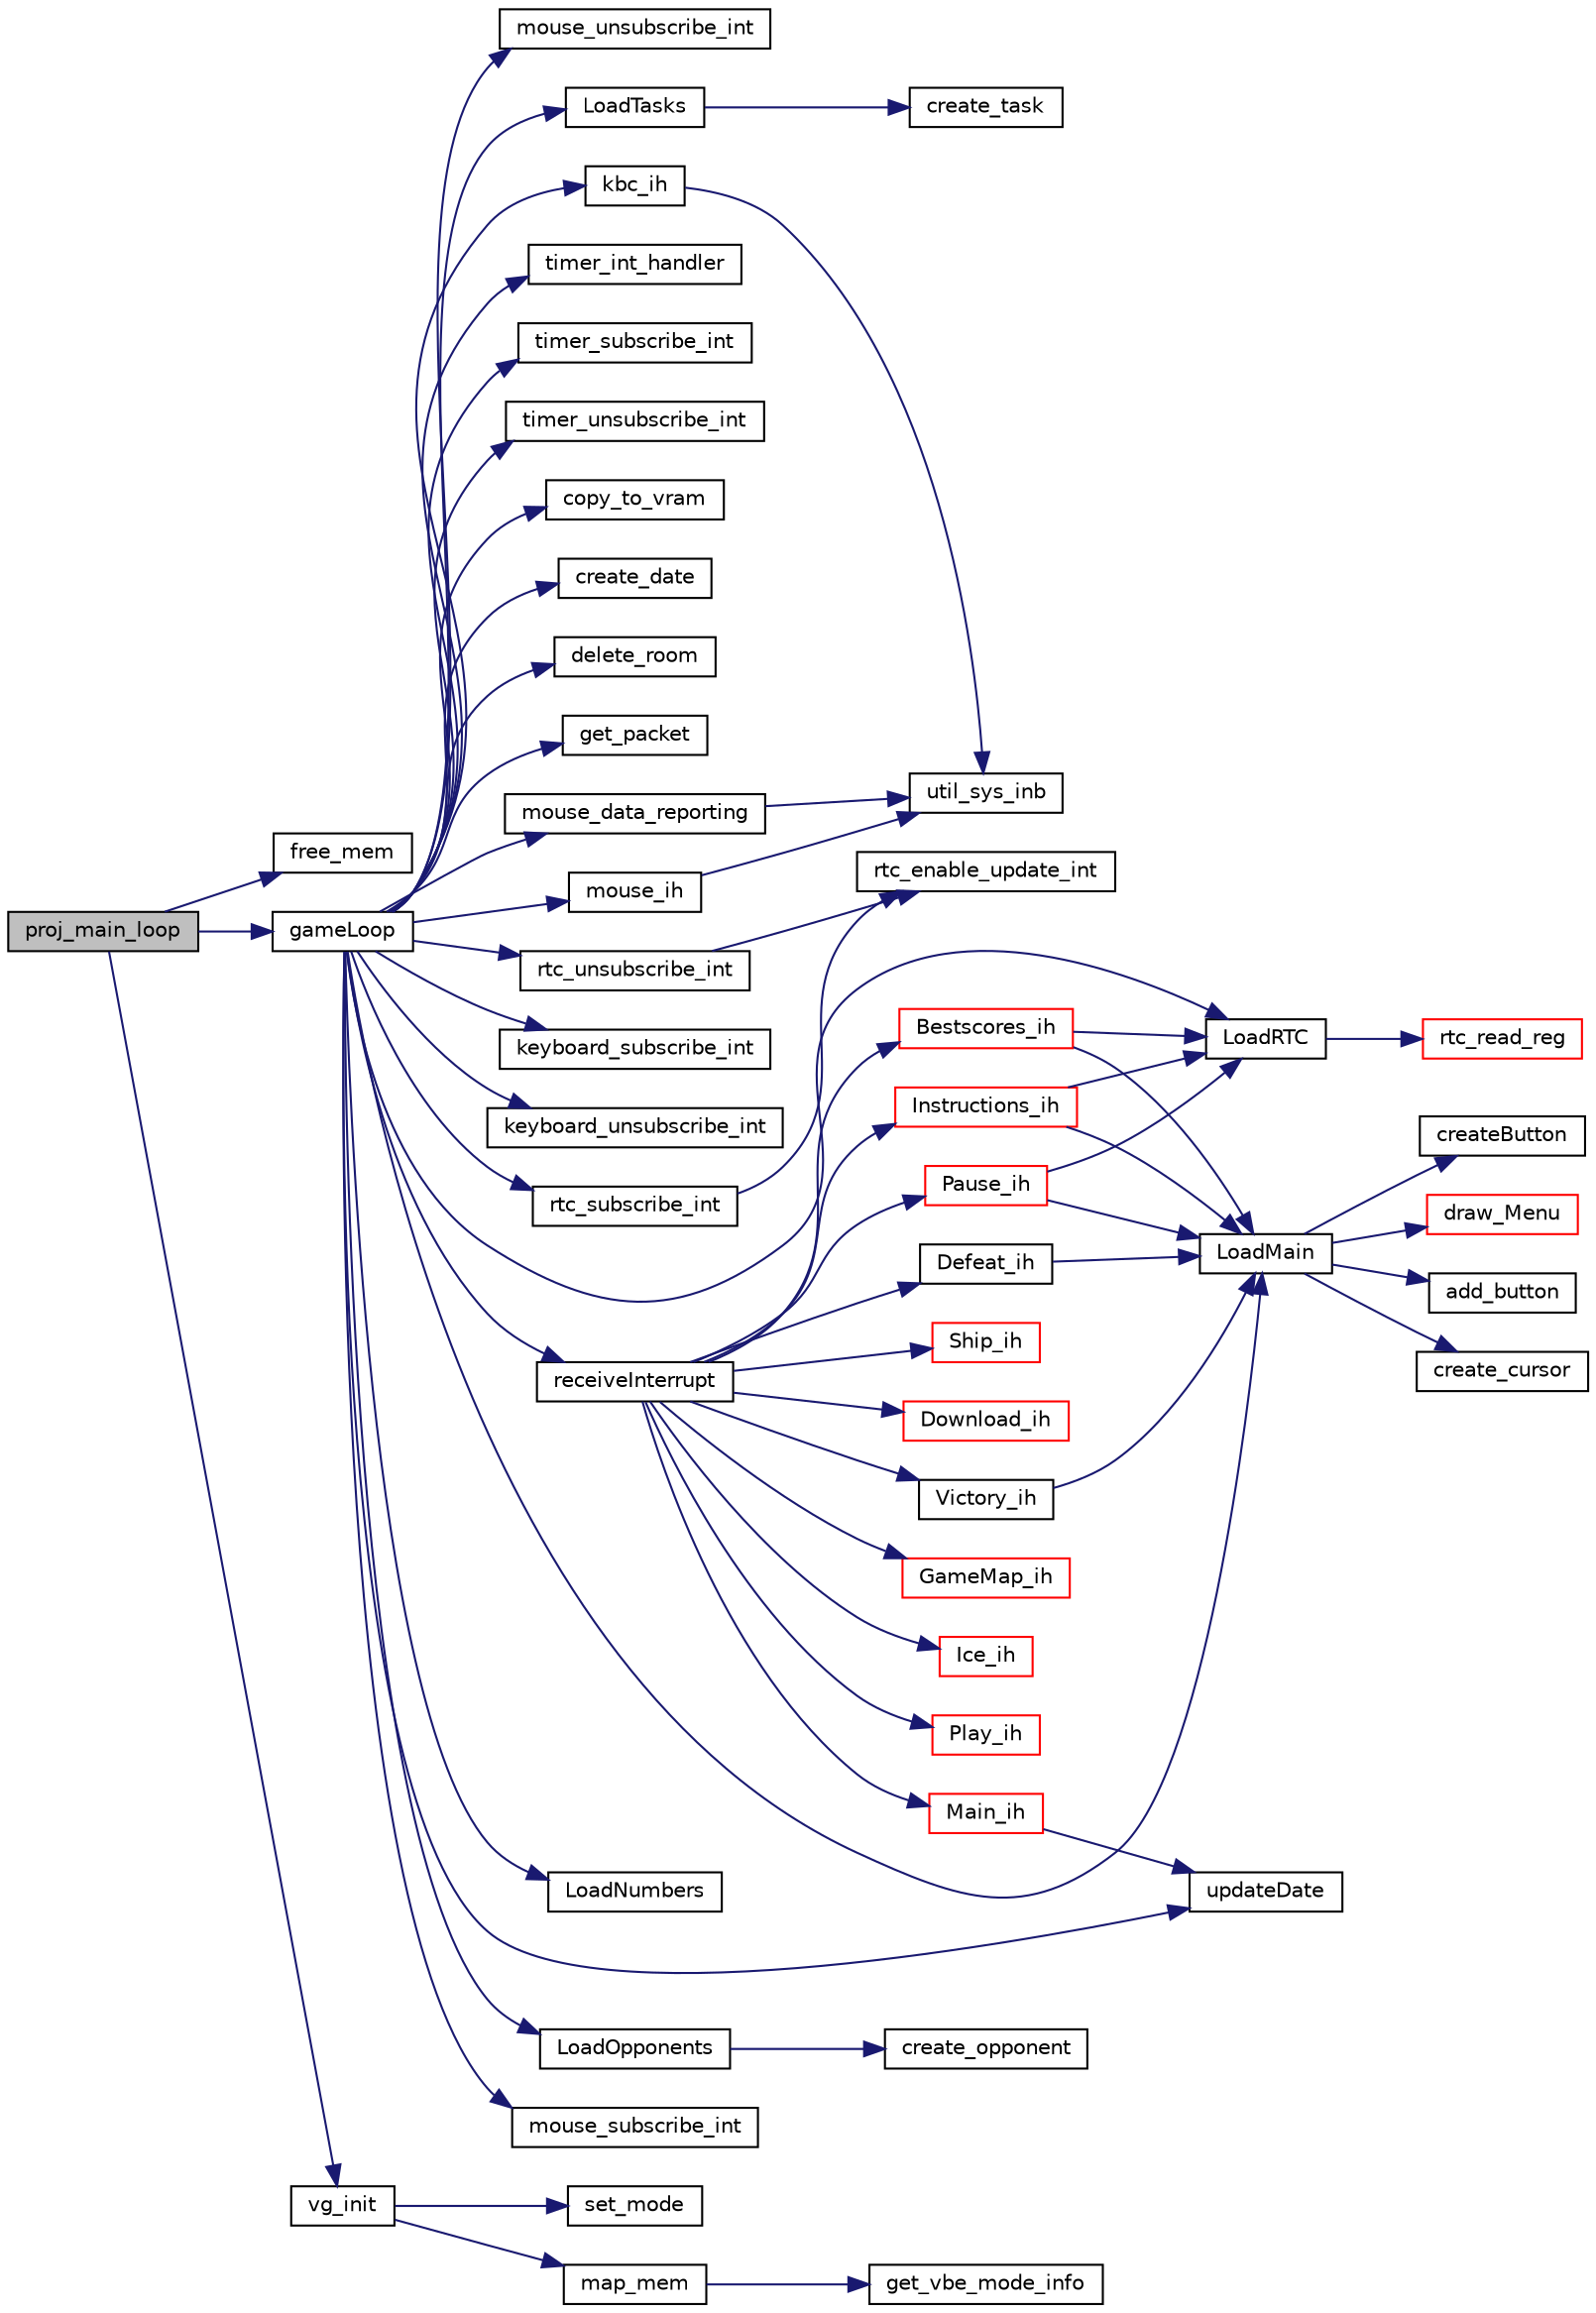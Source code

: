 digraph "proj_main_loop"
{
 // LATEX_PDF_SIZE
  edge [fontname="Helvetica",fontsize="10",labelfontname="Helvetica",labelfontsize="10"];
  node [fontname="Helvetica",fontsize="10",shape=record];
  rankdir="LR";
  Node1 [label="proj_main_loop",height=0.2,width=0.4,color="black", fillcolor="grey75", style="filled", fontcolor="black",tooltip=" "];
  Node1 -> Node2 [color="midnightblue",fontsize="10",style="solid",fontname="Helvetica"];
  Node2 [label="free_mem",height=0.2,width=0.4,color="black", fillcolor="white", style="filled",URL="$_videocard_8c.html#a5b86e611e659eb33da1bf16fa0f0f706",tooltip="frees the memory allocated for the secondary buffer"];
  Node1 -> Node3 [color="midnightblue",fontsize="10",style="solid",fontname="Helvetica"];
  Node3 [label="gameLoop",height=0.2,width=0.4,color="black", fillcolor="white", style="filled",URL="$_game_8c.html#ae3fcb6ab83836a82d8ab58a853667cba",tooltip="Game main loop, subscribes and receives all the interrupts from each device, in the end unsubscribes ..."];
  Node3 -> Node4 [color="midnightblue",fontsize="10",style="solid",fontname="Helvetica"];
  Node4 [label="copy_to_vram",height=0.2,width=0.4,color="black", fillcolor="white", style="filled",URL="$_videocard_8c.html#a5962bd49e868bdc99b946acc0b2df2a1",tooltip="Copies all the pixels from the second buffer to the primary one."];
  Node3 -> Node5 [color="midnightblue",fontsize="10",style="solid",fontname="Helvetica"];
  Node5 [label="create_date",height=0.2,width=0.4,color="black", fillcolor="white", style="filled",URL="$_rtc_8c.html#af97cc9f1ac651d83c3bd52170b76e89a",tooltip="Create a date object."];
  Node3 -> Node6 [color="midnightblue",fontsize="10",style="solid",fontname="Helvetica"];
  Node6 [label="delete_room",height=0.2,width=0.4,color="black", fillcolor="white", style="filled",URL="$_rooms_8c.html#a2bd2be0b6d044f022acf6e1aab5b6aae",tooltip="Frees the memory allocated for room."];
  Node3 -> Node7 [color="midnightblue",fontsize="10",style="solid",fontname="Helvetica"];
  Node7 [label="get_packet",height=0.2,width=0.4,color="black", fillcolor="white", style="filled",URL="$mouse_8c.html#a6dc85028d5d0611c9dfa840d4386ce3d",tooltip="Builds the mouse packet with information from the mouse."];
  Node3 -> Node8 [color="midnightblue",fontsize="10",style="solid",fontname="Helvetica"];
  Node8 [label="kbc_ih",height=0.2,width=0.4,color="black", fillcolor="white", style="filled",URL="$_key_board_8c.html#aea970a154161a35f6894898a092ed70a",tooltip="Handles keyboard interrupts."];
  Node8 -> Node9 [color="midnightblue",fontsize="10",style="solid",fontname="Helvetica"];
  Node9 [label="util_sys_inb",height=0.2,width=0.4,color="black", fillcolor="white", style="filled",URL="$utils_8c.html#a79a031a8611f5b2d6afa4158e92b0fb4",tooltip="Function able read from registers."];
  Node3 -> Node10 [color="midnightblue",fontsize="10",style="solid",fontname="Helvetica"];
  Node10 [label="keyboard_subscribe_int",height=0.2,width=0.4,color="black", fillcolor="white", style="filled",URL="$_key_board_8c.html#a178b1db0b319dccad2840cc3fd273132",tooltip="Subscribes keyboard interrupts."];
  Node3 -> Node11 [color="midnightblue",fontsize="10",style="solid",fontname="Helvetica"];
  Node11 [label="keyboard_unsubscribe_int",height=0.2,width=0.4,color="black", fillcolor="white", style="filled",URL="$_key_board_8c.html#a32cc4de66854f8a7bd909e7aa8b901ed",tooltip="Unsubscribes keyboard interrupts."];
  Node3 -> Node12 [color="midnightblue",fontsize="10",style="solid",fontname="Helvetica"];
  Node12 [label="LoadMain",height=0.2,width=0.4,color="black", fillcolor="white", style="filled",URL="$_menus_8c.html#ae973fa5491e0fee81d89dc596ee62933",tooltip="Loads the main menu xpm, it's buttons, and draws the menu."];
  Node12 -> Node13 [color="midnightblue",fontsize="10",style="solid",fontname="Helvetica"];
  Node13 [label="add_button",height=0.2,width=0.4,color="black", fillcolor="white", style="filled",URL="$_buttons_8c.html#a1a30ae39d684716ecba2f9c5e2fa90c4",tooltip="Adds the button to the current_background img."];
  Node12 -> Node14 [color="midnightblue",fontsize="10",style="solid",fontname="Helvetica"];
  Node14 [label="create_cursor",height=0.2,width=0.4,color="black", fillcolor="white", style="filled",URL="$mouse_8c.html#a234572e3817a4f64b8a83a84fcbdb776",tooltip="Create a cursor object."];
  Node12 -> Node15 [color="midnightblue",fontsize="10",style="solid",fontname="Helvetica"];
  Node15 [label="createButton",height=0.2,width=0.4,color="black", fillcolor="white", style="filled",URL="$_buttons_8c.html#a6f7167cea85cc80823166bfe23e6e0c2",tooltip="Create a Button object."];
  Node12 -> Node16 [color="midnightblue",fontsize="10",style="solid",fontname="Helvetica"];
  Node16 [label="draw_Menu",height=0.2,width=0.4,color="red", fillcolor="white", style="filled",URL="$_menus_8c.html#a85eb4dfebd2e93a5df2eb92041652bc4",tooltip="Draws the current_background."];
  Node3 -> Node18 [color="midnightblue",fontsize="10",style="solid",fontname="Helvetica"];
  Node18 [label="LoadNumbers",height=0.2,width=0.4,color="black", fillcolor="white", style="filled",URL="$_menus_8c.html#ab67034898e43094fa444bd9358978b4c",tooltip="Loads the numbers xpms to the gameTimer."];
  Node3 -> Node19 [color="midnightblue",fontsize="10",style="solid",fontname="Helvetica"];
  Node19 [label="LoadOpponents",height=0.2,width=0.4,color="black", fillcolor="white", style="filled",URL="$_opponents_8c.html#a77b76e85acb761c82bab20e7585ff017",tooltip="Allocates memory for all the existing opponents in the gameOpponents array."];
  Node19 -> Node20 [color="midnightblue",fontsize="10",style="solid",fontname="Helvetica"];
  Node20 [label="create_opponent",height=0.2,width=0.4,color="black", fillcolor="white", style="filled",URL="$_opponents_8c.html#aeabda63f074d5dd83987eb55fb3e4fb1",tooltip="Create a opponent object."];
  Node3 -> Node21 [color="midnightblue",fontsize="10",style="solid",fontname="Helvetica"];
  Node21 [label="LoadRTC",height=0.2,width=0.4,color="black", fillcolor="white", style="filled",URL="$_rtc_8c.html#aaa4808c1358ca9bffac5eca0e68a9a68",tooltip="Reads the information from the rtc to the rtc_date array."];
  Node21 -> Node22 [color="midnightblue",fontsize="10",style="solid",fontname="Helvetica"];
  Node22 [label="rtc_read_reg",height=0.2,width=0.4,color="red", fillcolor="white", style="filled",URL="$_rtc_8c.html#a5852df494f99fa6bacb2a95ac37528ca",tooltip="Reads a register from the rtc to the rtc_date array."];
  Node3 -> Node24 [color="midnightblue",fontsize="10",style="solid",fontname="Helvetica"];
  Node24 [label="LoadTasks",height=0.2,width=0.4,color="black", fillcolor="white", style="filled",URL="$_tasks_8c.html#a170a6728930a224bbd70affb7733e6b3",tooltip="Allocates memory for all the existing task in the gameTasks array."];
  Node24 -> Node25 [color="midnightblue",fontsize="10",style="solid",fontname="Helvetica"];
  Node25 [label="create_task",height=0.2,width=0.4,color="black", fillcolor="white", style="filled",URL="$_tasks_8c.html#af450d3fb297aa88a976268853f3a900e",tooltip="Create a task object."];
  Node3 -> Node26 [color="midnightblue",fontsize="10",style="solid",fontname="Helvetica"];
  Node26 [label="mouse_data_reporting",height=0.2,width=0.4,color="black", fillcolor="white", style="filled",URL="$mouse_8c.html#a541100d5ec8100f2dfa8fd9435dad1dc",tooltip="Enables or disables stream mode data reporting, by sending the respective cmd to the mouse."];
  Node26 -> Node9 [color="midnightblue",fontsize="10",style="solid",fontname="Helvetica"];
  Node3 -> Node27 [color="midnightblue",fontsize="10",style="solid",fontname="Helvetica"];
  Node27 [label="mouse_ih",height=0.2,width=0.4,color="black", fillcolor="white", style="filled",URL="$mouse_8c.html#a210374b50462acdedab00df64d5cea3c",tooltip="Handles mouse interrupts."];
  Node27 -> Node9 [color="midnightblue",fontsize="10",style="solid",fontname="Helvetica"];
  Node3 -> Node28 [color="midnightblue",fontsize="10",style="solid",fontname="Helvetica"];
  Node28 [label="mouse_subscribe_int",height=0.2,width=0.4,color="black", fillcolor="white", style="filled",URL="$mouse_8c.html#af911ba818e23f8bd02977a567d1bbbd5",tooltip="Subscribes mouse interrupts."];
  Node3 -> Node29 [color="midnightblue",fontsize="10",style="solid",fontname="Helvetica"];
  Node29 [label="mouse_unsubscribe_int",height=0.2,width=0.4,color="black", fillcolor="white", style="filled",URL="$mouse_8c.html#a3ecf823d80520009ae5e0d76ae40a3c3",tooltip="Unsubscribes mouse interrupts."];
  Node3 -> Node30 [color="midnightblue",fontsize="10",style="solid",fontname="Helvetica"];
  Node30 [label="receiveInterrupt",height=0.2,width=0.4,color="black", fillcolor="white", style="filled",URL="$_game_8c.html#a2bc13b25628ee7b60fb6d5c72da10d39",tooltip="Redirects the interrupt received to its handler deppending on the current gameMenu."];
  Node30 -> Node31 [color="midnightblue",fontsize="10",style="solid",fontname="Helvetica"];
  Node31 [label="Bestscores_ih",height=0.2,width=0.4,color="red", fillcolor="white", style="filled",URL="$_menus_8c.html#ab6dc6a05d4e412a14a2c419d4118ccfe",tooltip="BestScores menu interrupt handler."];
  Node31 -> Node12 [color="midnightblue",fontsize="10",style="solid",fontname="Helvetica"];
  Node31 -> Node21 [color="midnightblue",fontsize="10",style="solid",fontname="Helvetica"];
  Node30 -> Node33 [color="midnightblue",fontsize="10",style="solid",fontname="Helvetica"];
  Node33 [label="Defeat_ih",height=0.2,width=0.4,color="black", fillcolor="white", style="filled",URL="$_menus_8c.html#abc71382567d46bbabe7740babd08ac81",tooltip="Defeat menu interrupt handler."];
  Node33 -> Node12 [color="midnightblue",fontsize="10",style="solid",fontname="Helvetica"];
  Node30 -> Node34 [color="midnightblue",fontsize="10",style="solid",fontname="Helvetica"];
  Node34 [label="Download_ih",height=0.2,width=0.4,color="red", fillcolor="white", style="filled",URL="$_menus_8c.html#a9c8de87df6b864df9da56d638e5045ed",tooltip="Download task interrupt handler."];
  Node30 -> Node51 [color="midnightblue",fontsize="10",style="solid",fontname="Helvetica"];
  Node51 [label="GameMap_ih",height=0.2,width=0.4,color="red", fillcolor="white", style="filled",URL="$_menus_8c.html#ad1f6bce2532f99468270f5c296fada98",tooltip="GameMap menu interrupt handler."];
  Node30 -> Node52 [color="midnightblue",fontsize="10",style="solid",fontname="Helvetica"];
  Node52 [label="Ice_ih",height=0.2,width=0.4,color="red", fillcolor="white", style="filled",URL="$_menus_8c.html#a2c868904f0707add63b5b8dad5a0fb70",tooltip="Ice task interrupt handler."];
  Node30 -> Node54 [color="midnightblue",fontsize="10",style="solid",fontname="Helvetica"];
  Node54 [label="Instructions_ih",height=0.2,width=0.4,color="red", fillcolor="white", style="filled",URL="$_menus_8c.html#a3db5e984387c8f6cc7dedd2d02e138c5",tooltip="Instructions menu interrupt handler."];
  Node54 -> Node12 [color="midnightblue",fontsize="10",style="solid",fontname="Helvetica"];
  Node54 -> Node21 [color="midnightblue",fontsize="10",style="solid",fontname="Helvetica"];
  Node30 -> Node55 [color="midnightblue",fontsize="10",style="solid",fontname="Helvetica"];
  Node55 [label="Main_ih",height=0.2,width=0.4,color="red", fillcolor="white", style="filled",URL="$_menus_8c.html#a3592ff08968cbb8da75d5867a18fd867",tooltip="Main menu interrupt handler."];
  Node55 -> Node68 [color="midnightblue",fontsize="10",style="solid",fontname="Helvetica"];
  Node68 [label="updateDate",height=0.2,width=0.4,color="black", fillcolor="white", style="filled",URL="$_rtc_8c.html#a886f0bece1ad0cf1cbec6ad01ffca682",tooltip="Updates the date object with the values from the rtc_date array."];
  Node30 -> Node69 [color="midnightblue",fontsize="10",style="solid",fontname="Helvetica"];
  Node69 [label="Pause_ih",height=0.2,width=0.4,color="red", fillcolor="white", style="filled",URL="$_menus_8c.html#aa7f24b953299929df44e12a52d9207dc",tooltip="Pause menu interrupt handler."];
  Node69 -> Node12 [color="midnightblue",fontsize="10",style="solid",fontname="Helvetica"];
  Node69 -> Node21 [color="midnightblue",fontsize="10",style="solid",fontname="Helvetica"];
  Node30 -> Node72 [color="midnightblue",fontsize="10",style="solid",fontname="Helvetica"];
  Node72 [label="Play_ih",height=0.2,width=0.4,color="red", fillcolor="white", style="filled",URL="$_game_8c.html#a5e37d0a40a8d0e1d72ebe9e838178e76",tooltip="Play menu interrupt handler."];
  Node30 -> Node104 [color="midnightblue",fontsize="10",style="solid",fontname="Helvetica"];
  Node104 [label="Ship_ih",height=0.2,width=0.4,color="red", fillcolor="white", style="filled",URL="$_menus_8c.html#a75e8944d5ec282e8efbbaec5b8c46fb1",tooltip="Ship task interrupt handler."];
  Node30 -> Node106 [color="midnightblue",fontsize="10",style="solid",fontname="Helvetica"];
  Node106 [label="Victory_ih",height=0.2,width=0.4,color="black", fillcolor="white", style="filled",URL="$_menus_8c.html#acff6a858f1f25da9f7a7e0186c95f950",tooltip="Victory menu interrupt handler."];
  Node106 -> Node12 [color="midnightblue",fontsize="10",style="solid",fontname="Helvetica"];
  Node3 -> Node107 [color="midnightblue",fontsize="10",style="solid",fontname="Helvetica"];
  Node107 [label="rtc_subscribe_int",height=0.2,width=0.4,color="black", fillcolor="white", style="filled",URL="$_rtc_8c.html#a4c407bd8aa03827b0f868962cf00dbd6",tooltip="Subscribes rtc interrupts."];
  Node107 -> Node108 [color="midnightblue",fontsize="10",style="solid",fontname="Helvetica"];
  Node108 [label="rtc_enable_update_int",height=0.2,width=0.4,color="black", fillcolor="white", style="filled",URL="$_rtc_8c.html#a7ed44750b29afb14ab738e731b134181",tooltip="Enables or disables the update of the rtc according to the parameter."];
  Node3 -> Node109 [color="midnightblue",fontsize="10",style="solid",fontname="Helvetica"];
  Node109 [label="rtc_unsubscribe_int",height=0.2,width=0.4,color="black", fillcolor="white", style="filled",URL="$_rtc_8c.html#a9d4850bb2a488644672d43287f160622",tooltip="Unsubscribes rtc interrupts."];
  Node109 -> Node108 [color="midnightblue",fontsize="10",style="solid",fontname="Helvetica"];
  Node3 -> Node110 [color="midnightblue",fontsize="10",style="solid",fontname="Helvetica"];
  Node110 [label="timer_int_handler",height=0.2,width=0.4,color="black", fillcolor="white", style="filled",URL="$timer_8c.html#a91a2072306c68353712a6b771287dc2c",tooltip=" "];
  Node3 -> Node111 [color="midnightblue",fontsize="10",style="solid",fontname="Helvetica"];
  Node111 [label="timer_subscribe_int",height=0.2,width=0.4,color="black", fillcolor="white", style="filled",URL="$timer_8c.html#ac57a7e1140a7e00ad95ac5488d2a671b",tooltip=" "];
  Node3 -> Node112 [color="midnightblue",fontsize="10",style="solid",fontname="Helvetica"];
  Node112 [label="timer_unsubscribe_int",height=0.2,width=0.4,color="black", fillcolor="white", style="filled",URL="$timer_8c.html#afabd21de449be154dd65d5fdb2d8045d",tooltip=" "];
  Node3 -> Node68 [color="midnightblue",fontsize="10",style="solid",fontname="Helvetica"];
  Node1 -> Node113 [color="midnightblue",fontsize="10",style="solid",fontname="Helvetica"];
  Node113 [label="vg_init",height=0.2,width=0.4,color="black", fillcolor="white", style="filled",URL="$_videocard_8c.html#aa6c1ff5024cd4d15e476bce487584daa",tooltip="Inicializes the videocard memory and changes it's mode."];
  Node113 -> Node114 [color="midnightblue",fontsize="10",style="solid",fontname="Helvetica"];
  Node114 [label="map_mem",height=0.2,width=0.4,color="black", fillcolor="white", style="filled",URL="$_videocard_8c.html#a7ec354c48e5e189600a432981cc2e525",tooltip="Allocates memory for the primary and secondary buffer."];
  Node114 -> Node115 [color="midnightblue",fontsize="10",style="solid",fontname="Helvetica"];
  Node115 [label="get_vbe_mode_info",height=0.2,width=0.4,color="black", fillcolor="white", style="filled",URL="$_videocard_8c.html#a54b128407fee04f1172990f0f39532b1",tooltip="Get the vbe mode information."];
  Node113 -> Node116 [color="midnightblue",fontsize="10",style="solid",fontname="Helvetica"];
  Node116 [label="set_mode",height=0.2,width=0.4,color="black", fillcolor="white", style="filled",URL="$_videocard_8c.html#ada3e20ea63a4f7e572c329f56f8dda44",tooltip="Changes the videocard mode to the one specified in the paramter."];
}
